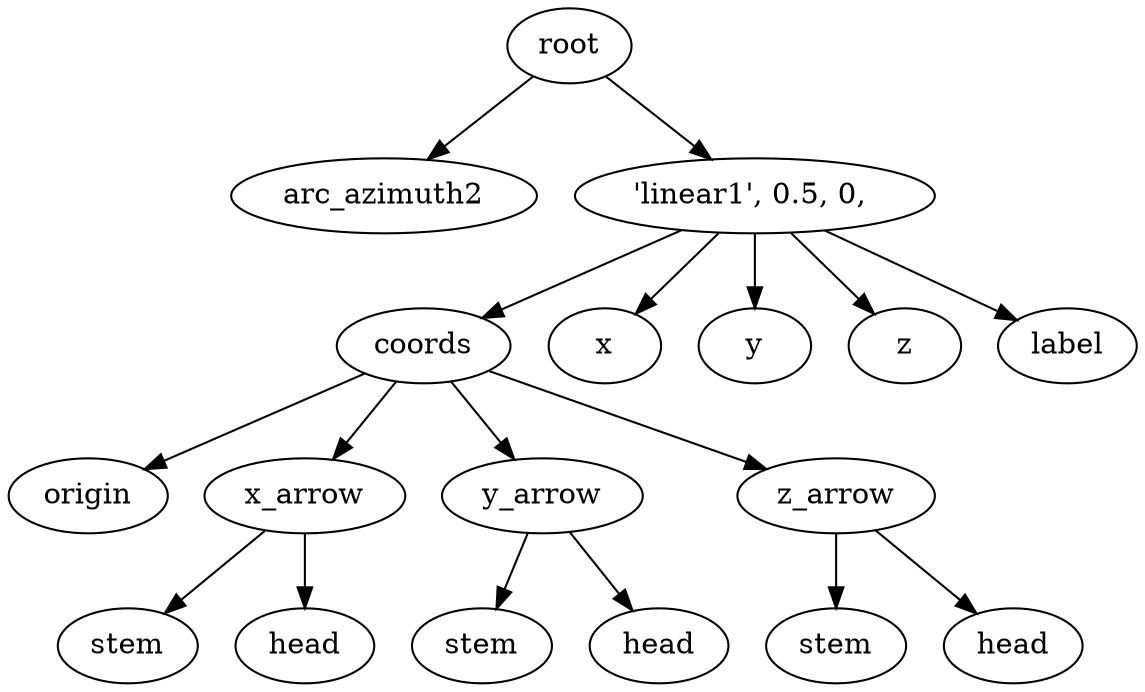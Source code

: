 digraph arc_azimuth2 {
    root_2007 [label="root"];
    arc_azimuth2_2008 [label="arc_azimuth2"];
    2009 [label="'linear1',\ 0\.5,\ 0,\ "];
    coords_2010 [label="coords"];
    origin_2011 [label="origin"];
    x_arrow_2012 [label="x_arrow"];
    stem_2013 [label="stem"];
    head_2014 [label="head"];
    y_arrow_2015 [label="y_arrow"];
    stem_2016 [label="stem"];
    head_2017 [label="head"];
    z_arrow_2018 [label="z_arrow"];
    stem_2019 [label="stem"];
    head_2020 [label="head"];
    x_2021 [label="x"];
    y_2022 [label="y"];
    z_2023 [label="z"];
    label_2024 [label="label"];
    root_2007 -> arc_azimuth2_2008;
    root_2007 -> 2009;
    2009 -> coords_2010;
    coords_2010 -> origin_2011;
    coords_2010 -> x_arrow_2012;
    x_arrow_2012 -> stem_2013;
    x_arrow_2012 -> head_2014;
    coords_2010 -> y_arrow_2015;
    y_arrow_2015 -> stem_2016;
    y_arrow_2015 -> head_2017;
    coords_2010 -> z_arrow_2018;
    z_arrow_2018 -> stem_2019;
    z_arrow_2018 -> head_2020;
    2009 -> x_2021;
    2009 -> y_2022;
    2009 -> z_2023;
    2009 -> label_2024;
}
